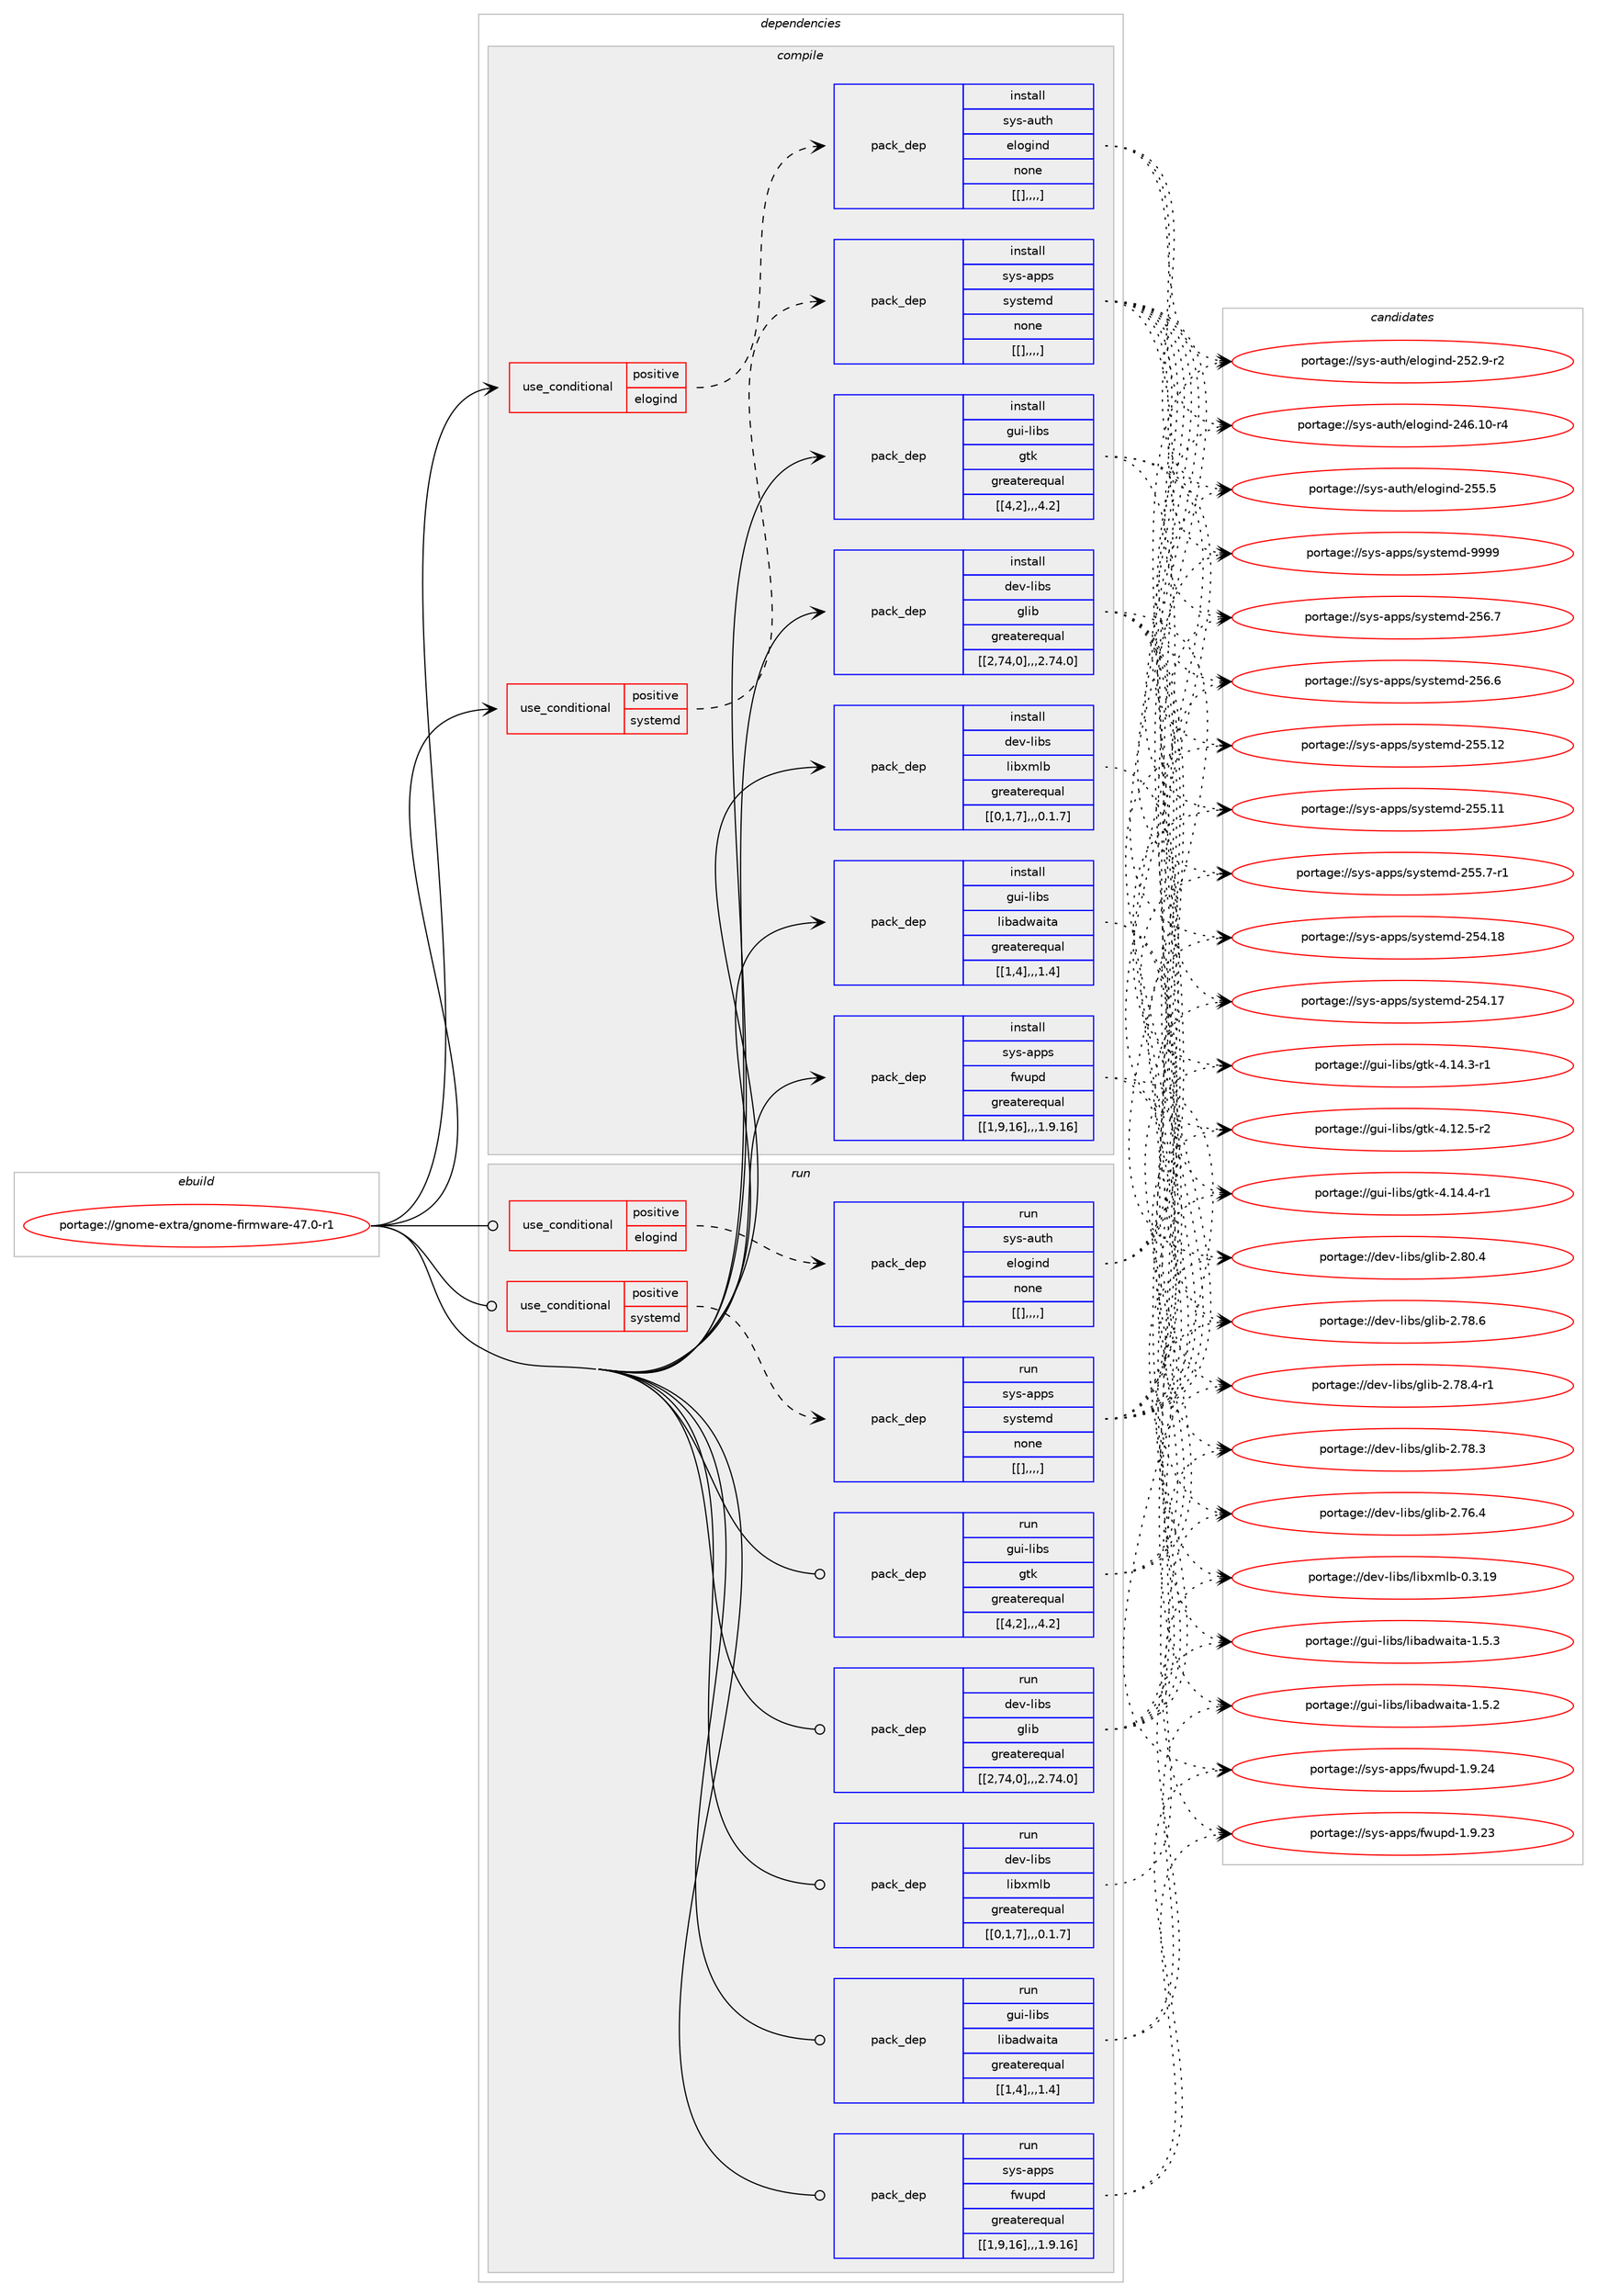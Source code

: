 digraph prolog {

# *************
# Graph options
# *************

newrank=true;
concentrate=true;
compound=true;
graph [rankdir=LR,fontname=Helvetica,fontsize=10,ranksep=1.5];#, ranksep=2.5, nodesep=0.2];
edge  [arrowhead=vee];
node  [fontname=Helvetica,fontsize=10];

# **********
# The ebuild
# **********

subgraph cluster_leftcol {
color=gray;
label=<<i>ebuild</i>>;
id [label="portage://gnome-extra/gnome-firmware-47.0-r1", color=red, width=4, href="../gnome-extra/gnome-firmware-47.0-r1.svg"];
}

# ****************
# The dependencies
# ****************

subgraph cluster_midcol {
color=gray;
label=<<i>dependencies</i>>;
subgraph cluster_compile {
fillcolor="#eeeeee";
style=filled;
label=<<i>compile</i>>;
subgraph cond70288 {
dependency250946 [label=<<TABLE BORDER="0" CELLBORDER="1" CELLSPACING="0" CELLPADDING="4"><TR><TD ROWSPAN="3" CELLPADDING="10">use_conditional</TD></TR><TR><TD>positive</TD></TR><TR><TD>elogind</TD></TR></TABLE>>, shape=none, color=red];
subgraph pack179074 {
dependency251065 [label=<<TABLE BORDER="0" CELLBORDER="1" CELLSPACING="0" CELLPADDING="4" WIDTH="220"><TR><TD ROWSPAN="6" CELLPADDING="30">pack_dep</TD></TR><TR><TD WIDTH="110">install</TD></TR><TR><TD>sys-auth</TD></TR><TR><TD>elogind</TD></TR><TR><TD>none</TD></TR><TR><TD>[[],,,,]</TD></TR></TABLE>>, shape=none, color=blue];
}
dependency250946:e -> dependency251065:w [weight=20,style="dashed",arrowhead="vee"];
}
id:e -> dependency250946:w [weight=20,style="solid",arrowhead="vee"];
subgraph cond70346 {
dependency251152 [label=<<TABLE BORDER="0" CELLBORDER="1" CELLSPACING="0" CELLPADDING="4"><TR><TD ROWSPAN="3" CELLPADDING="10">use_conditional</TD></TR><TR><TD>positive</TD></TR><TR><TD>systemd</TD></TR></TABLE>>, shape=none, color=red];
subgraph pack179181 {
dependency251167 [label=<<TABLE BORDER="0" CELLBORDER="1" CELLSPACING="0" CELLPADDING="4" WIDTH="220"><TR><TD ROWSPAN="6" CELLPADDING="30">pack_dep</TD></TR><TR><TD WIDTH="110">install</TD></TR><TR><TD>sys-apps</TD></TR><TR><TD>systemd</TD></TR><TR><TD>none</TD></TR><TR><TD>[[],,,,]</TD></TR></TABLE>>, shape=none, color=blue];
}
dependency251152:e -> dependency251167:w [weight=20,style="dashed",arrowhead="vee"];
}
id:e -> dependency251152:w [weight=20,style="solid",arrowhead="vee"];
subgraph pack179218 {
dependency251207 [label=<<TABLE BORDER="0" CELLBORDER="1" CELLSPACING="0" CELLPADDING="4" WIDTH="220"><TR><TD ROWSPAN="6" CELLPADDING="30">pack_dep</TD></TR><TR><TD WIDTH="110">install</TD></TR><TR><TD>dev-libs</TD></TR><TR><TD>glib</TD></TR><TR><TD>greaterequal</TD></TR><TR><TD>[[2,74,0],,,2.74.0]</TD></TR></TABLE>>, shape=none, color=blue];
}
id:e -> dependency251207:w [weight=20,style="solid",arrowhead="vee"];
subgraph pack179230 {
dependency251211 [label=<<TABLE BORDER="0" CELLBORDER="1" CELLSPACING="0" CELLPADDING="4" WIDTH="220"><TR><TD ROWSPAN="6" CELLPADDING="30">pack_dep</TD></TR><TR><TD WIDTH="110">install</TD></TR><TR><TD>dev-libs</TD></TR><TR><TD>libxmlb</TD></TR><TR><TD>greaterequal</TD></TR><TR><TD>[[0,1,7],,,0.1.7]</TD></TR></TABLE>>, shape=none, color=blue];
}
id:e -> dependency251211:w [weight=20,style="solid",arrowhead="vee"];
subgraph pack179246 {
dependency251264 [label=<<TABLE BORDER="0" CELLBORDER="1" CELLSPACING="0" CELLPADDING="4" WIDTH="220"><TR><TD ROWSPAN="6" CELLPADDING="30">pack_dep</TD></TR><TR><TD WIDTH="110">install</TD></TR><TR><TD>gui-libs</TD></TR><TR><TD>gtk</TD></TR><TR><TD>greaterequal</TD></TR><TR><TD>[[4,2],,,4.2]</TD></TR></TABLE>>, shape=none, color=blue];
}
id:e -> dependency251264:w [weight=20,style="solid",arrowhead="vee"];
subgraph pack179273 {
dependency251268 [label=<<TABLE BORDER="0" CELLBORDER="1" CELLSPACING="0" CELLPADDING="4" WIDTH="220"><TR><TD ROWSPAN="6" CELLPADDING="30">pack_dep</TD></TR><TR><TD WIDTH="110">install</TD></TR><TR><TD>gui-libs</TD></TR><TR><TD>libadwaita</TD></TR><TR><TD>greaterequal</TD></TR><TR><TD>[[1,4],,,1.4]</TD></TR></TABLE>>, shape=none, color=blue];
}
id:e -> dependency251268:w [weight=20,style="solid",arrowhead="vee"];
subgraph pack179275 {
dependency251287 [label=<<TABLE BORDER="0" CELLBORDER="1" CELLSPACING="0" CELLPADDING="4" WIDTH="220"><TR><TD ROWSPAN="6" CELLPADDING="30">pack_dep</TD></TR><TR><TD WIDTH="110">install</TD></TR><TR><TD>sys-apps</TD></TR><TR><TD>fwupd</TD></TR><TR><TD>greaterequal</TD></TR><TR><TD>[[1,9,16],,,1.9.16]</TD></TR></TABLE>>, shape=none, color=blue];
}
id:e -> dependency251287:w [weight=20,style="solid",arrowhead="vee"];
}
subgraph cluster_compileandrun {
fillcolor="#eeeeee";
style=filled;
label=<<i>compile and run</i>>;
}
subgraph cluster_run {
fillcolor="#eeeeee";
style=filled;
label=<<i>run</i>>;
subgraph cond70386 {
dependency251360 [label=<<TABLE BORDER="0" CELLBORDER="1" CELLSPACING="0" CELLPADDING="4"><TR><TD ROWSPAN="3" CELLPADDING="10">use_conditional</TD></TR><TR><TD>positive</TD></TR><TR><TD>elogind</TD></TR></TABLE>>, shape=none, color=red];
subgraph pack179374 {
dependency251399 [label=<<TABLE BORDER="0" CELLBORDER="1" CELLSPACING="0" CELLPADDING="4" WIDTH="220"><TR><TD ROWSPAN="6" CELLPADDING="30">pack_dep</TD></TR><TR><TD WIDTH="110">run</TD></TR><TR><TD>sys-auth</TD></TR><TR><TD>elogind</TD></TR><TR><TD>none</TD></TR><TR><TD>[[],,,,]</TD></TR></TABLE>>, shape=none, color=blue];
}
dependency251360:e -> dependency251399:w [weight=20,style="dashed",arrowhead="vee"];
}
id:e -> dependency251360:w [weight=20,style="solid",arrowhead="odot"];
subgraph cond70409 {
dependency251419 [label=<<TABLE BORDER="0" CELLBORDER="1" CELLSPACING="0" CELLPADDING="4"><TR><TD ROWSPAN="3" CELLPADDING="10">use_conditional</TD></TR><TR><TD>positive</TD></TR><TR><TD>systemd</TD></TR></TABLE>>, shape=none, color=red];
subgraph pack179401 {
dependency251423 [label=<<TABLE BORDER="0" CELLBORDER="1" CELLSPACING="0" CELLPADDING="4" WIDTH="220"><TR><TD ROWSPAN="6" CELLPADDING="30">pack_dep</TD></TR><TR><TD WIDTH="110">run</TD></TR><TR><TD>sys-apps</TD></TR><TR><TD>systemd</TD></TR><TR><TD>none</TD></TR><TR><TD>[[],,,,]</TD></TR></TABLE>>, shape=none, color=blue];
}
dependency251419:e -> dependency251423:w [weight=20,style="dashed",arrowhead="vee"];
}
id:e -> dependency251419:w [weight=20,style="solid",arrowhead="odot"];
subgraph pack179409 {
dependency251475 [label=<<TABLE BORDER="0" CELLBORDER="1" CELLSPACING="0" CELLPADDING="4" WIDTH="220"><TR><TD ROWSPAN="6" CELLPADDING="30">pack_dep</TD></TR><TR><TD WIDTH="110">run</TD></TR><TR><TD>dev-libs</TD></TR><TR><TD>glib</TD></TR><TR><TD>greaterequal</TD></TR><TR><TD>[[2,74,0],,,2.74.0]</TD></TR></TABLE>>, shape=none, color=blue];
}
id:e -> dependency251475:w [weight=20,style="solid",arrowhead="odot"];
subgraph pack179449 {
dependency251480 [label=<<TABLE BORDER="0" CELLBORDER="1" CELLSPACING="0" CELLPADDING="4" WIDTH="220"><TR><TD ROWSPAN="6" CELLPADDING="30">pack_dep</TD></TR><TR><TD WIDTH="110">run</TD></TR><TR><TD>dev-libs</TD></TR><TR><TD>libxmlb</TD></TR><TR><TD>greaterequal</TD></TR><TR><TD>[[0,1,7],,,0.1.7]</TD></TR></TABLE>>, shape=none, color=blue];
}
id:e -> dependency251480:w [weight=20,style="solid",arrowhead="odot"];
subgraph pack179455 {
dependency251484 [label=<<TABLE BORDER="0" CELLBORDER="1" CELLSPACING="0" CELLPADDING="4" WIDTH="220"><TR><TD ROWSPAN="6" CELLPADDING="30">pack_dep</TD></TR><TR><TD WIDTH="110">run</TD></TR><TR><TD>gui-libs</TD></TR><TR><TD>gtk</TD></TR><TR><TD>greaterequal</TD></TR><TR><TD>[[4,2],,,4.2]</TD></TR></TABLE>>, shape=none, color=blue];
}
id:e -> dependency251484:w [weight=20,style="solid",arrowhead="odot"];
subgraph pack179468 {
dependency251506 [label=<<TABLE BORDER="0" CELLBORDER="1" CELLSPACING="0" CELLPADDING="4" WIDTH="220"><TR><TD ROWSPAN="6" CELLPADDING="30">pack_dep</TD></TR><TR><TD WIDTH="110">run</TD></TR><TR><TD>gui-libs</TD></TR><TR><TD>libadwaita</TD></TR><TR><TD>greaterequal</TD></TR><TR><TD>[[1,4],,,1.4]</TD></TR></TABLE>>, shape=none, color=blue];
}
id:e -> dependency251506:w [weight=20,style="solid",arrowhead="odot"];
subgraph pack179473 {
dependency251534 [label=<<TABLE BORDER="0" CELLBORDER="1" CELLSPACING="0" CELLPADDING="4" WIDTH="220"><TR><TD ROWSPAN="6" CELLPADDING="30">pack_dep</TD></TR><TR><TD WIDTH="110">run</TD></TR><TR><TD>sys-apps</TD></TR><TR><TD>fwupd</TD></TR><TR><TD>greaterequal</TD></TR><TR><TD>[[1,9,16],,,1.9.16]</TD></TR></TABLE>>, shape=none, color=blue];
}
id:e -> dependency251534:w [weight=20,style="solid",arrowhead="odot"];
}
}

# **************
# The candidates
# **************

subgraph cluster_choices {
rank=same;
color=gray;
label=<<i>candidates</i>>;

subgraph choice178152 {
color=black;
nodesep=1;
choice115121115459711711610447101108111103105110100455053534653 [label="portage://sys-auth/elogind-255.5", color=red, width=4,href="../sys-auth/elogind-255.5.svg"];
choice1151211154597117116104471011081111031051101004550535046574511450 [label="portage://sys-auth/elogind-252.9-r2", color=red, width=4,href="../sys-auth/elogind-252.9-r2.svg"];
choice115121115459711711610447101108111103105110100455052544649484511452 [label="portage://sys-auth/elogind-246.10-r4", color=red, width=4,href="../sys-auth/elogind-246.10-r4.svg"];
dependency251065:e -> choice115121115459711711610447101108111103105110100455053534653:w [style=dotted,weight="100"];
dependency251065:e -> choice1151211154597117116104471011081111031051101004550535046574511450:w [style=dotted,weight="100"];
dependency251065:e -> choice115121115459711711610447101108111103105110100455052544649484511452:w [style=dotted,weight="100"];
}
subgraph choice178154 {
color=black;
nodesep=1;
choice1151211154597112112115471151211151161011091004557575757 [label="portage://sys-apps/systemd-9999", color=red, width=4,href="../sys-apps/systemd-9999.svg"];
choice115121115459711211211547115121115116101109100455053544655 [label="portage://sys-apps/systemd-256.7", color=red, width=4,href="../sys-apps/systemd-256.7.svg"];
choice115121115459711211211547115121115116101109100455053544654 [label="portage://sys-apps/systemd-256.6", color=red, width=4,href="../sys-apps/systemd-256.6.svg"];
choice11512111545971121121154711512111511610110910045505353464950 [label="portage://sys-apps/systemd-255.12", color=red, width=4,href="../sys-apps/systemd-255.12.svg"];
choice11512111545971121121154711512111511610110910045505353464949 [label="portage://sys-apps/systemd-255.11", color=red, width=4,href="../sys-apps/systemd-255.11.svg"];
choice1151211154597112112115471151211151161011091004550535346554511449 [label="portage://sys-apps/systemd-255.7-r1", color=red, width=4,href="../sys-apps/systemd-255.7-r1.svg"];
choice11512111545971121121154711512111511610110910045505352464956 [label="portage://sys-apps/systemd-254.18", color=red, width=4,href="../sys-apps/systemd-254.18.svg"];
choice11512111545971121121154711512111511610110910045505352464955 [label="portage://sys-apps/systemd-254.17", color=red, width=4,href="../sys-apps/systemd-254.17.svg"];
dependency251167:e -> choice1151211154597112112115471151211151161011091004557575757:w [style=dotted,weight="100"];
dependency251167:e -> choice115121115459711211211547115121115116101109100455053544655:w [style=dotted,weight="100"];
dependency251167:e -> choice115121115459711211211547115121115116101109100455053544654:w [style=dotted,weight="100"];
dependency251167:e -> choice11512111545971121121154711512111511610110910045505353464950:w [style=dotted,weight="100"];
dependency251167:e -> choice11512111545971121121154711512111511610110910045505353464949:w [style=dotted,weight="100"];
dependency251167:e -> choice1151211154597112112115471151211151161011091004550535346554511449:w [style=dotted,weight="100"];
dependency251167:e -> choice11512111545971121121154711512111511610110910045505352464956:w [style=dotted,weight="100"];
dependency251167:e -> choice11512111545971121121154711512111511610110910045505352464955:w [style=dotted,weight="100"];
}
subgraph choice178210 {
color=black;
nodesep=1;
choice1001011184510810598115471031081059845504656484652 [label="portage://dev-libs/glib-2.80.4", color=red, width=4,href="../dev-libs/glib-2.80.4.svg"];
choice1001011184510810598115471031081059845504655564654 [label="portage://dev-libs/glib-2.78.6", color=red, width=4,href="../dev-libs/glib-2.78.6.svg"];
choice10010111845108105981154710310810598455046555646524511449 [label="portage://dev-libs/glib-2.78.4-r1", color=red, width=4,href="../dev-libs/glib-2.78.4-r1.svg"];
choice1001011184510810598115471031081059845504655564651 [label="portage://dev-libs/glib-2.78.3", color=red, width=4,href="../dev-libs/glib-2.78.3.svg"];
choice1001011184510810598115471031081059845504655544652 [label="portage://dev-libs/glib-2.76.4", color=red, width=4,href="../dev-libs/glib-2.76.4.svg"];
dependency251207:e -> choice1001011184510810598115471031081059845504656484652:w [style=dotted,weight="100"];
dependency251207:e -> choice1001011184510810598115471031081059845504655564654:w [style=dotted,weight="100"];
dependency251207:e -> choice10010111845108105981154710310810598455046555646524511449:w [style=dotted,weight="100"];
dependency251207:e -> choice1001011184510810598115471031081059845504655564651:w [style=dotted,weight="100"];
dependency251207:e -> choice1001011184510810598115471031081059845504655544652:w [style=dotted,weight="100"];
}
subgraph choice178247 {
color=black;
nodesep=1;
choice100101118451081059811547108105981201091089845484651464957 [label="portage://dev-libs/libxmlb-0.3.19", color=red, width=4,href="../dev-libs/libxmlb-0.3.19.svg"];
dependency251211:e -> choice100101118451081059811547108105981201091089845484651464957:w [style=dotted,weight="100"];
}
subgraph choice178266 {
color=black;
nodesep=1;
choice103117105451081059811547103116107455246495246524511449 [label="portage://gui-libs/gtk-4.14.4-r1", color=red, width=4,href="../gui-libs/gtk-4.14.4-r1.svg"];
choice103117105451081059811547103116107455246495246514511449 [label="portage://gui-libs/gtk-4.14.3-r1", color=red, width=4,href="../gui-libs/gtk-4.14.3-r1.svg"];
choice103117105451081059811547103116107455246495046534511450 [label="portage://gui-libs/gtk-4.12.5-r2", color=red, width=4,href="../gui-libs/gtk-4.12.5-r2.svg"];
dependency251264:e -> choice103117105451081059811547103116107455246495246524511449:w [style=dotted,weight="100"];
dependency251264:e -> choice103117105451081059811547103116107455246495246514511449:w [style=dotted,weight="100"];
dependency251264:e -> choice103117105451081059811547103116107455246495046534511450:w [style=dotted,weight="100"];
}
subgraph choice178308 {
color=black;
nodesep=1;
choice10311710545108105981154710810598971001199710511697454946534651 [label="portage://gui-libs/libadwaita-1.5.3", color=red, width=4,href="../gui-libs/libadwaita-1.5.3.svg"];
choice10311710545108105981154710810598971001199710511697454946534650 [label="portage://gui-libs/libadwaita-1.5.2", color=red, width=4,href="../gui-libs/libadwaita-1.5.2.svg"];
dependency251268:e -> choice10311710545108105981154710810598971001199710511697454946534651:w [style=dotted,weight="100"];
dependency251268:e -> choice10311710545108105981154710810598971001199710511697454946534650:w [style=dotted,weight="100"];
}
subgraph choice178314 {
color=black;
nodesep=1;
choice11512111545971121121154710211911711210045494657465052 [label="portage://sys-apps/fwupd-1.9.24", color=red, width=4,href="../sys-apps/fwupd-1.9.24.svg"];
choice11512111545971121121154710211911711210045494657465051 [label="portage://sys-apps/fwupd-1.9.23", color=red, width=4,href="../sys-apps/fwupd-1.9.23.svg"];
dependency251287:e -> choice11512111545971121121154710211911711210045494657465052:w [style=dotted,weight="100"];
dependency251287:e -> choice11512111545971121121154710211911711210045494657465051:w [style=dotted,weight="100"];
}
subgraph choice178317 {
color=black;
nodesep=1;
choice115121115459711711610447101108111103105110100455053534653 [label="portage://sys-auth/elogind-255.5", color=red, width=4,href="../sys-auth/elogind-255.5.svg"];
choice1151211154597117116104471011081111031051101004550535046574511450 [label="portage://sys-auth/elogind-252.9-r2", color=red, width=4,href="../sys-auth/elogind-252.9-r2.svg"];
choice115121115459711711610447101108111103105110100455052544649484511452 [label="portage://sys-auth/elogind-246.10-r4", color=red, width=4,href="../sys-auth/elogind-246.10-r4.svg"];
dependency251399:e -> choice115121115459711711610447101108111103105110100455053534653:w [style=dotted,weight="100"];
dependency251399:e -> choice1151211154597117116104471011081111031051101004550535046574511450:w [style=dotted,weight="100"];
dependency251399:e -> choice115121115459711711610447101108111103105110100455052544649484511452:w [style=dotted,weight="100"];
}
subgraph choice178325 {
color=black;
nodesep=1;
choice1151211154597112112115471151211151161011091004557575757 [label="portage://sys-apps/systemd-9999", color=red, width=4,href="../sys-apps/systemd-9999.svg"];
choice115121115459711211211547115121115116101109100455053544655 [label="portage://sys-apps/systemd-256.7", color=red, width=4,href="../sys-apps/systemd-256.7.svg"];
choice115121115459711211211547115121115116101109100455053544654 [label="portage://sys-apps/systemd-256.6", color=red, width=4,href="../sys-apps/systemd-256.6.svg"];
choice11512111545971121121154711512111511610110910045505353464950 [label="portage://sys-apps/systemd-255.12", color=red, width=4,href="../sys-apps/systemd-255.12.svg"];
choice11512111545971121121154711512111511610110910045505353464949 [label="portage://sys-apps/systemd-255.11", color=red, width=4,href="../sys-apps/systemd-255.11.svg"];
choice1151211154597112112115471151211151161011091004550535346554511449 [label="portage://sys-apps/systemd-255.7-r1", color=red, width=4,href="../sys-apps/systemd-255.7-r1.svg"];
choice11512111545971121121154711512111511610110910045505352464956 [label="portage://sys-apps/systemd-254.18", color=red, width=4,href="../sys-apps/systemd-254.18.svg"];
choice11512111545971121121154711512111511610110910045505352464955 [label="portage://sys-apps/systemd-254.17", color=red, width=4,href="../sys-apps/systemd-254.17.svg"];
dependency251423:e -> choice1151211154597112112115471151211151161011091004557575757:w [style=dotted,weight="100"];
dependency251423:e -> choice115121115459711211211547115121115116101109100455053544655:w [style=dotted,weight="100"];
dependency251423:e -> choice115121115459711211211547115121115116101109100455053544654:w [style=dotted,weight="100"];
dependency251423:e -> choice11512111545971121121154711512111511610110910045505353464950:w [style=dotted,weight="100"];
dependency251423:e -> choice11512111545971121121154711512111511610110910045505353464949:w [style=dotted,weight="100"];
dependency251423:e -> choice1151211154597112112115471151211151161011091004550535346554511449:w [style=dotted,weight="100"];
dependency251423:e -> choice11512111545971121121154711512111511610110910045505352464956:w [style=dotted,weight="100"];
dependency251423:e -> choice11512111545971121121154711512111511610110910045505352464955:w [style=dotted,weight="100"];
}
subgraph choice178346 {
color=black;
nodesep=1;
choice1001011184510810598115471031081059845504656484652 [label="portage://dev-libs/glib-2.80.4", color=red, width=4,href="../dev-libs/glib-2.80.4.svg"];
choice1001011184510810598115471031081059845504655564654 [label="portage://dev-libs/glib-2.78.6", color=red, width=4,href="../dev-libs/glib-2.78.6.svg"];
choice10010111845108105981154710310810598455046555646524511449 [label="portage://dev-libs/glib-2.78.4-r1", color=red, width=4,href="../dev-libs/glib-2.78.4-r1.svg"];
choice1001011184510810598115471031081059845504655564651 [label="portage://dev-libs/glib-2.78.3", color=red, width=4,href="../dev-libs/glib-2.78.3.svg"];
choice1001011184510810598115471031081059845504655544652 [label="portage://dev-libs/glib-2.76.4", color=red, width=4,href="../dev-libs/glib-2.76.4.svg"];
dependency251475:e -> choice1001011184510810598115471031081059845504656484652:w [style=dotted,weight="100"];
dependency251475:e -> choice1001011184510810598115471031081059845504655564654:w [style=dotted,weight="100"];
dependency251475:e -> choice10010111845108105981154710310810598455046555646524511449:w [style=dotted,weight="100"];
dependency251475:e -> choice1001011184510810598115471031081059845504655564651:w [style=dotted,weight="100"];
dependency251475:e -> choice1001011184510810598115471031081059845504655544652:w [style=dotted,weight="100"];
}
subgraph choice178377 {
color=black;
nodesep=1;
choice100101118451081059811547108105981201091089845484651464957 [label="portage://dev-libs/libxmlb-0.3.19", color=red, width=4,href="../dev-libs/libxmlb-0.3.19.svg"];
dependency251480:e -> choice100101118451081059811547108105981201091089845484651464957:w [style=dotted,weight="100"];
}
subgraph choice178382 {
color=black;
nodesep=1;
choice103117105451081059811547103116107455246495246524511449 [label="portage://gui-libs/gtk-4.14.4-r1", color=red, width=4,href="../gui-libs/gtk-4.14.4-r1.svg"];
choice103117105451081059811547103116107455246495246514511449 [label="portage://gui-libs/gtk-4.14.3-r1", color=red, width=4,href="../gui-libs/gtk-4.14.3-r1.svg"];
choice103117105451081059811547103116107455246495046534511450 [label="portage://gui-libs/gtk-4.12.5-r2", color=red, width=4,href="../gui-libs/gtk-4.12.5-r2.svg"];
dependency251484:e -> choice103117105451081059811547103116107455246495246524511449:w [style=dotted,weight="100"];
dependency251484:e -> choice103117105451081059811547103116107455246495246514511449:w [style=dotted,weight="100"];
dependency251484:e -> choice103117105451081059811547103116107455246495046534511450:w [style=dotted,weight="100"];
}
subgraph choice178401 {
color=black;
nodesep=1;
choice10311710545108105981154710810598971001199710511697454946534651 [label="portage://gui-libs/libadwaita-1.5.3", color=red, width=4,href="../gui-libs/libadwaita-1.5.3.svg"];
choice10311710545108105981154710810598971001199710511697454946534650 [label="portage://gui-libs/libadwaita-1.5.2", color=red, width=4,href="../gui-libs/libadwaita-1.5.2.svg"];
dependency251506:e -> choice10311710545108105981154710810598971001199710511697454946534651:w [style=dotted,weight="100"];
dependency251506:e -> choice10311710545108105981154710810598971001199710511697454946534650:w [style=dotted,weight="100"];
}
subgraph choice178426 {
color=black;
nodesep=1;
choice11512111545971121121154710211911711210045494657465052 [label="portage://sys-apps/fwupd-1.9.24", color=red, width=4,href="../sys-apps/fwupd-1.9.24.svg"];
choice11512111545971121121154710211911711210045494657465051 [label="portage://sys-apps/fwupd-1.9.23", color=red, width=4,href="../sys-apps/fwupd-1.9.23.svg"];
dependency251534:e -> choice11512111545971121121154710211911711210045494657465052:w [style=dotted,weight="100"];
dependency251534:e -> choice11512111545971121121154710211911711210045494657465051:w [style=dotted,weight="100"];
}
}

}
